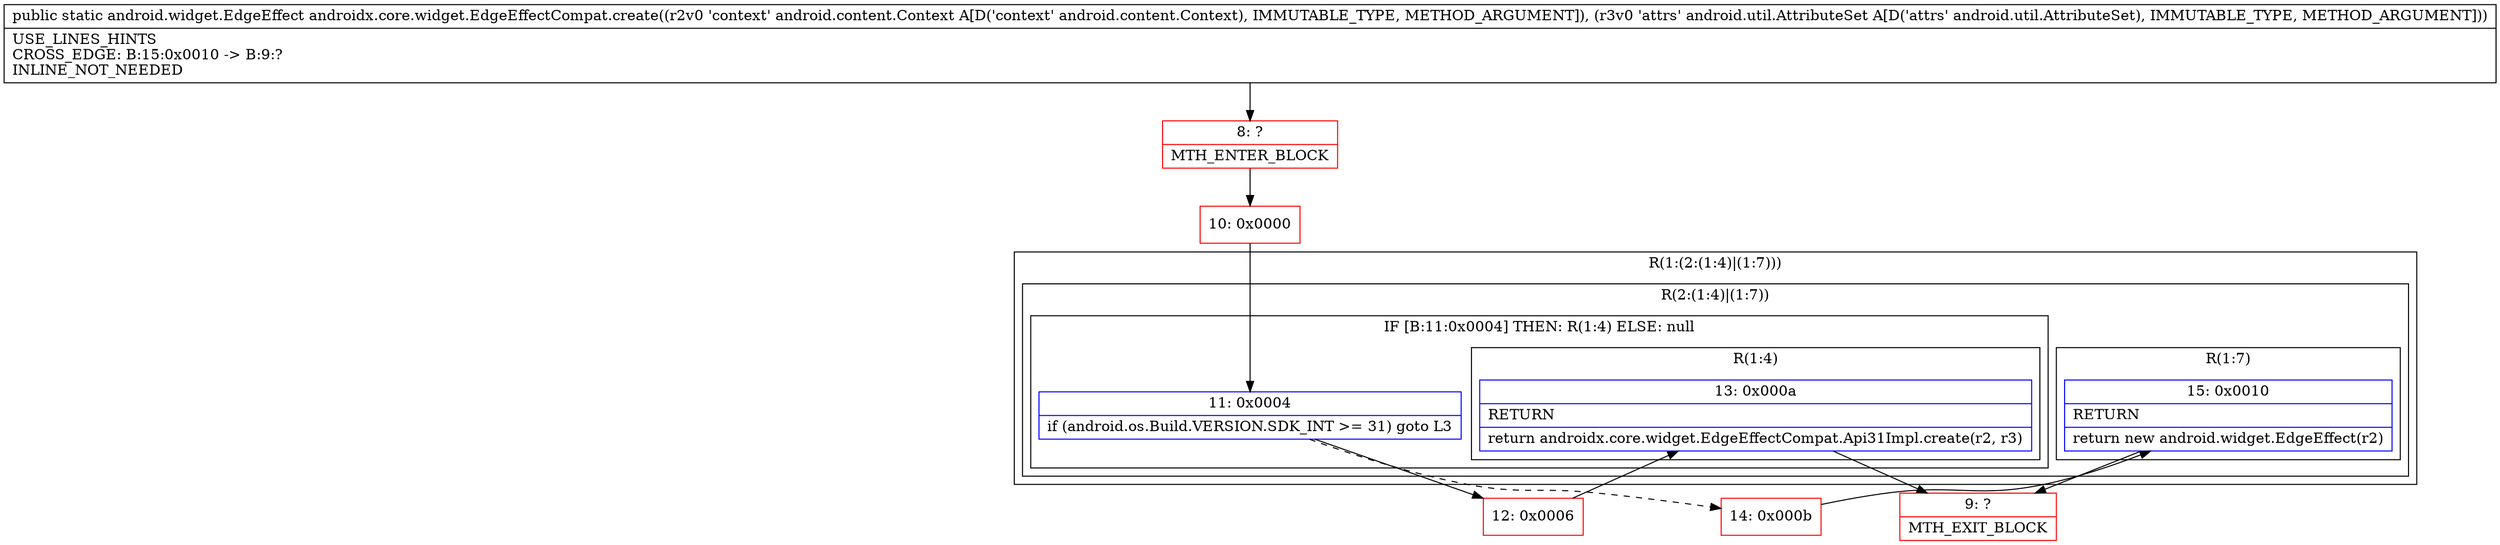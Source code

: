 digraph "CFG forandroidx.core.widget.EdgeEffectCompat.create(Landroid\/content\/Context;Landroid\/util\/AttributeSet;)Landroid\/widget\/EdgeEffect;" {
subgraph cluster_Region_1843734126 {
label = "R(1:(2:(1:4)|(1:7)))";
node [shape=record,color=blue];
subgraph cluster_Region_563658428 {
label = "R(2:(1:4)|(1:7))";
node [shape=record,color=blue];
subgraph cluster_IfRegion_932744552 {
label = "IF [B:11:0x0004] THEN: R(1:4) ELSE: null";
node [shape=record,color=blue];
Node_11 [shape=record,label="{11\:\ 0x0004|if (android.os.Build.VERSION.SDK_INT \>= 31) goto L3\l}"];
subgraph cluster_Region_939480719 {
label = "R(1:4)";
node [shape=record,color=blue];
Node_13 [shape=record,label="{13\:\ 0x000a|RETURN\l|return androidx.core.widget.EdgeEffectCompat.Api31Impl.create(r2, r3)\l}"];
}
}
subgraph cluster_Region_1944961096 {
label = "R(1:7)";
node [shape=record,color=blue];
Node_15 [shape=record,label="{15\:\ 0x0010|RETURN\l|return new android.widget.EdgeEffect(r2)\l}"];
}
}
}
Node_8 [shape=record,color=red,label="{8\:\ ?|MTH_ENTER_BLOCK\l}"];
Node_10 [shape=record,color=red,label="{10\:\ 0x0000}"];
Node_12 [shape=record,color=red,label="{12\:\ 0x0006}"];
Node_9 [shape=record,color=red,label="{9\:\ ?|MTH_EXIT_BLOCK\l}"];
Node_14 [shape=record,color=red,label="{14\:\ 0x000b}"];
MethodNode[shape=record,label="{public static android.widget.EdgeEffect androidx.core.widget.EdgeEffectCompat.create((r2v0 'context' android.content.Context A[D('context' android.content.Context), IMMUTABLE_TYPE, METHOD_ARGUMENT]), (r3v0 'attrs' android.util.AttributeSet A[D('attrs' android.util.AttributeSet), IMMUTABLE_TYPE, METHOD_ARGUMENT]))  | USE_LINES_HINTS\lCROSS_EDGE: B:15:0x0010 \-\> B:9:?\lINLINE_NOT_NEEDED\l}"];
MethodNode -> Node_8;Node_11 -> Node_12;
Node_11 -> Node_14[style=dashed];
Node_13 -> Node_9;
Node_15 -> Node_9;
Node_8 -> Node_10;
Node_10 -> Node_11;
Node_12 -> Node_13;
Node_14 -> Node_15;
}

